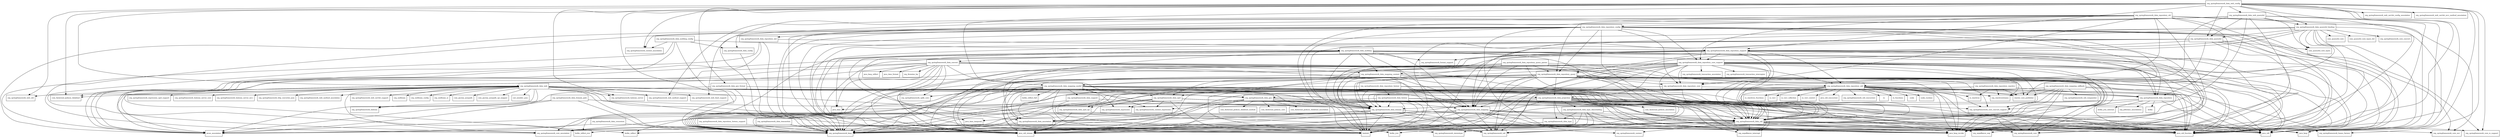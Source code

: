 digraph spring_data_commons_2_2_0_RC1_package_dependencies {
  node [shape = box, fontsize=10.0];
  org_springframework_data_annotation -> org_springframework_core_annotation;
  org_springframework_data_annotation -> org_springframework_lang;
  org_springframework_data_annotation -> org_springframework_stereotype;
  org_springframework_data_auditing -> java_lang_invoke;
  org_springframework_data_auditing -> java_time;
  org_springframework_data_auditing -> java_time_temporal;
  org_springframework_data_auditing -> java_util;
  org_springframework_data_auditing -> java_util_function;
  org_springframework_data_auditing -> java_util_stream;
  org_springframework_data_auditing -> lombok;
  org_springframework_data_auditing -> org_springframework_core;
  org_springframework_data_auditing -> org_springframework_data_annotation;
  org_springframework_data_auditing -> org_springframework_data_convert;
  org_springframework_data_auditing -> org_springframework_data_domain;
  org_springframework_data_auditing -> org_springframework_data_mapping;
  org_springframework_data_auditing -> org_springframework_data_mapping_context;
  org_springframework_data_auditing -> org_springframework_data_util;
  org_springframework_data_auditing -> org_springframework_format_support;
  org_springframework_data_auditing -> org_springframework_lang;
  org_springframework_data_auditing -> org_springframework_util;
  org_springframework_data_auditing_config -> javax_annotation;
  org_springframework_data_auditing_config -> org_springframework_context_annotation;
  org_springframework_data_auditing_config -> org_springframework_core_annotation;
  org_springframework_data_auditing_config -> org_springframework_data_auditing;
  org_springframework_data_auditing_config -> org_springframework_data_config;
  org_springframework_data_auditing_config -> org_springframework_lang;
  org_springframework_data_config -> org_springframework_lang;
  org_springframework_data_convert -> java_lang_invoke;
  org_springframework_data_convert -> java_lang_reflect;
  org_springframework_data_convert -> java_time;
  org_springframework_data_convert -> java_time_format;
  org_springframework_data_convert -> java_util;
  org_springframework_data_convert -> java_util_function;
  org_springframework_data_convert -> java_util_stream;
  org_springframework_data_convert -> javax_annotation;
  org_springframework_data_convert -> kotlin_reflect;
  org_springframework_data_convert -> kotlin_reflect_jvm;
  org_springframework_data_convert -> lombok;
  org_springframework_data_convert -> org_springframework_cglib_core;
  org_springframework_data_convert -> org_springframework_data_mapping;
  org_springframework_data_convert -> org_springframework_data_mapping_context;
  org_springframework_data_convert -> org_springframework_data_mapping_model;
  org_springframework_data_convert -> org_springframework_data_util;
  org_springframework_data_convert -> org_springframework_lang;
  org_springframework_data_convert -> org_threeten_bp;
  org_springframework_data_crossstore -> javax_annotation;
  org_springframework_data_crossstore -> org_springframework_lang;
  org_springframework_data_domain -> java_lang_invoke;
  org_springframework_data_domain -> java_time_temporal;
  org_springframework_data_domain -> java_util;
  org_springframework_data_domain -> java_util_function;
  org_springframework_data_domain -> java_util_stream;
  org_springframework_data_domain -> lombok;
  org_springframework_data_domain -> org_springframework_data_annotation;
  org_springframework_data_domain -> org_springframework_data_util;
  org_springframework_data_domain -> org_springframework_lang;
  org_springframework_data_domain_jaxb -> javax_annotation;
  org_springframework_data_domain_jaxb -> org_springframework_data_domain;
  org_springframework_data_domain_jaxb -> org_springframework_hateoas;
  org_springframework_data_domain_jaxb -> org_springframework_lang;
  org_springframework_data_geo -> com_fasterxml_jackson_annotation;
  org_springframework_data_geo -> com_fasterxml_jackson_core;
  org_springframework_data_geo -> com_fasterxml_jackson_databind_annotation;
  org_springframework_data_geo -> com_fasterxml_jackson_databind_module;
  org_springframework_data_geo -> java_lang_invoke;
  org_springframework_data_geo -> java_util;
  org_springframework_data_geo -> java_util_function;
  org_springframework_data_geo -> java_util_stream;
  org_springframework_data_geo -> lombok;
  org_springframework_data_geo -> org_springframework_data_annotation;
  org_springframework_data_geo -> org_springframework_data_domain;
  org_springframework_data_geo -> org_springframework_lang;
  org_springframework_data_geo_format -> javax_annotation;
  org_springframework_data_geo_format -> org_springframework_data_geo;
  org_springframework_data_geo_format -> org_springframework_lang;
  org_springframework_data_history -> java_lang_invoke;
  org_springframework_data_history -> java_time;
  org_springframework_data_history -> java_util;
  org_springframework_data_history -> java_util_function;
  org_springframework_data_history -> java_util_stream;
  org_springframework_data_history -> lombok;
  org_springframework_data_history -> org_springframework_data_domain;
  org_springframework_data_history -> org_springframework_data_util;
  org_springframework_data_history -> org_springframework_lang;
  org_springframework_data_mapping -> java_lang;
  org_springframework_data_mapping -> java_lang_invoke;
  org_springframework_data_mapping -> java_util;
  org_springframework_data_mapping -> java_util_function;
  org_springframework_data_mapping -> java_util_stream;
  org_springframework_data_mapping -> lombok;
  org_springframework_data_mapping -> org_springframework_core_annotation;
  org_springframework_data_mapping -> org_springframework_data_annotation;
  org_springframework_data_mapping -> org_springframework_data_util;
  org_springframework_data_mapping -> org_springframework_lang;
  org_springframework_data_mapping -> org_springframework_util;
  org_springframework_data_mapping_callback -> java_lang_invoke;
  org_springframework_data_mapping_callback -> java_util_function;
  org_springframework_data_mapping_callback -> java_util_stream;
  org_springframework_data_mapping_callback -> org_reactivestreams;
  org_springframework_data_mapping_callback -> org_springframework_beans_factory;
  org_springframework_data_mapping_callback -> org_springframework_core;
  org_springframework_data_mapping_callback -> org_springframework_lang;
  org_springframework_data_mapping_callback -> org_springframework_util;
  org_springframework_data_mapping_callback -> org_springframework_util_comparator;
  org_springframework_data_mapping_callback -> reactor_core_publisher;
  org_springframework_data_mapping_context -> java_lang_invoke;
  org_springframework_data_mapping_context -> java_util;
  org_springframework_data_mapping_context -> java_util_function;
  org_springframework_data_mapping_context -> java_util_stream;
  org_springframework_data_mapping_context -> lombok;
  org_springframework_data_mapping_context -> org_springframework_data_mapping;
  org_springframework_data_mapping_context -> org_springframework_data_mapping_model;
  org_springframework_data_mapping_context -> org_springframework_data_spel;
  org_springframework_data_mapping_context -> org_springframework_data_util;
  org_springframework_data_mapping_context -> org_springframework_lang;
  org_springframework_data_mapping_context -> org_springframework_util;
  org_springframework_data_mapping_model -> java_lang_invoke;
  org_springframework_data_mapping_model -> java_util;
  org_springframework_data_mapping_model -> java_util_function;
  org_springframework_data_mapping_model -> java_util_stream;
  org_springframework_data_mapping_model -> kotlin_jvm;
  org_springframework_data_mapping_model -> kotlin_reflect;
  org_springframework_data_mapping_model -> kotlin_reflect_full;
  org_springframework_data_mapping_model -> kotlin_reflect_jvm;
  org_springframework_data_mapping_model -> lombok;
  org_springframework_data_mapping_model -> org_springframework_cglib_core;
  org_springframework_data_mapping_model -> org_springframework_context_expression;
  org_springframework_data_mapping_model -> org_springframework_core;
  org_springframework_data_mapping_model -> org_springframework_core_annotation;
  org_springframework_data_mapping_model -> org_springframework_data_annotation;
  org_springframework_data_mapping_model -> org_springframework_data_domain;
  org_springframework_data_mapping_model -> org_springframework_data_mapping;
  org_springframework_data_mapping_model -> org_springframework_data_spel;
  org_springframework_data_mapping_model -> org_springframework_data_support;
  org_springframework_data_mapping_model -> org_springframework_data_util;
  org_springframework_data_mapping_model -> org_springframework_expression;
  org_springframework_data_mapping_model -> org_springframework_lang;
  org_springframework_data_mapping_model -> org_springframework_util;
  org_springframework_data_projection -> com_fasterxml_jackson_annotation;
  org_springframework_data_projection -> java_lang;
  org_springframework_data_projection -> java_lang_invoke;
  org_springframework_data_projection -> java_util;
  org_springframework_data_projection -> java_util_function;
  org_springframework_data_projection -> java_util_stream;
  org_springframework_data_projection -> javax_annotation;
  org_springframework_data_projection -> lombok;
  org_springframework_data_projection -> org_aopalliance_aop;
  org_springframework_data_projection -> org_aopalliance_intercept;
  org_springframework_data_projection -> org_springframework_context_expression;
  org_springframework_data_projection -> org_springframework_core_convert_support;
  org_springframework_data_projection -> org_springframework_data_type;
  org_springframework_data_projection -> org_springframework_data_type_classreading;
  org_springframework_data_projection -> org_springframework_data_util;
  org_springframework_data_projection -> org_springframework_expression;
  org_springframework_data_projection -> org_springframework_lang;
  org_springframework_data_projection -> org_springframework_util;
  org_springframework_data_querydsl -> com_querydsl_core_types;
  org_springframework_data_querydsl -> java_lang_invoke;
  org_springframework_data_querydsl -> java_util;
  org_springframework_data_querydsl -> java_util_function;
  org_springframework_data_querydsl -> java_util_stream;
  org_springframework_data_querydsl -> lombok;
  org_springframework_data_querydsl -> org_springframework_data_domain;
  org_springframework_data_querydsl -> org_springframework_data_repository_support;
  org_springframework_data_querydsl -> org_springframework_lang;
  org_springframework_data_querydsl -> reactor_core_publisher;
  org_springframework_data_querydsl_binding -> com_querydsl_core;
  org_springframework_data_querydsl_binding -> com_querydsl_core_types;
  org_springframework_data_querydsl_binding -> com_querydsl_core_types_dsl;
  org_springframework_data_querydsl_binding -> java_lang;
  org_springframework_data_querydsl_binding -> java_lang_invoke;
  org_springframework_data_querydsl_binding -> java_util;
  org_springframework_data_querydsl_binding -> java_util_function;
  org_springframework_data_querydsl_binding -> lombok;
  org_springframework_data_querydsl_binding -> org_springframework_core_convert;
  org_springframework_data_querydsl_binding -> org_springframework_data_mapping;
  org_springframework_data_querydsl_binding -> org_springframework_data_querydsl;
  org_springframework_data_querydsl_binding -> org_springframework_data_repository_support;
  org_springframework_data_querydsl_binding -> org_springframework_data_util;
  org_springframework_data_querydsl_binding -> org_springframework_lang;
  org_springframework_data_querydsl_binding -> org_springframework_util;
  org_springframework_data_repository -> java_util;
  org_springframework_data_repository -> kotlin;
  org_springframework_data_repository -> kotlin_jvm_internal;
  org_springframework_data_repository -> org_jetbrains_annotations;
  org_springframework_data_repository -> org_springframework_data_domain;
  org_springframework_data_repository -> org_springframework_lang;
  org_springframework_data_repository -> org_springframework_stereotype;
  org_springframework_data_repository_cdi -> java_lang_invoke;
  org_springframework_data_repository_cdi -> java_util;
  org_springframework_data_repository_cdi -> java_util_function;
  org_springframework_data_repository_cdi -> java_util_stream;
  org_springframework_data_repository_cdi -> lombok;
  org_springframework_data_repository_cdi -> org_springframework_core_env;
  org_springframework_data_repository_cdi -> org_springframework_data_repository;
  org_springframework_data_repository_cdi -> org_springframework_data_repository_config;
  org_springframework_data_repository_cdi -> org_springframework_data_repository_core;
  org_springframework_data_repository_cdi -> org_springframework_data_repository_core_support;
  org_springframework_data_repository_cdi -> org_springframework_data_repository_query;
  org_springframework_data_repository_cdi -> org_springframework_data_util;
  org_springframework_data_repository_cdi -> org_springframework_lang;
  org_springframework_data_repository_config -> java_lang_invoke;
  org_springframework_data_repository_config -> java_util;
  org_springframework_data_repository_config -> java_util_function;
  org_springframework_data_repository_config -> java_util_stream;
  org_springframework_data_repository_config -> javax_annotation;
  org_springframework_data_repository_config -> lombok;
  org_springframework_data_repository_config -> org_springframework_context;
  org_springframework_data_repository_config -> org_springframework_context_annotation;
  org_springframework_data_repository_config -> org_springframework_core_annotation;
  org_springframework_data_repository_config -> org_springframework_core_env;
  org_springframework_data_repository_config -> org_springframework_core_io_support;
  org_springframework_data_repository_config -> org_springframework_data_config;
  org_springframework_data_repository_config -> org_springframework_data_repository;
  org_springframework_data_repository_config -> org_springframework_data_repository_core;
  org_springframework_data_repository_config -> org_springframework_data_repository_core_support;
  org_springframework_data_repository_config -> org_springframework_data_repository_init;
  org_springframework_data_repository_config -> org_springframework_data_repository_query;
  org_springframework_data_repository_config -> org_springframework_data_repository_util;
  org_springframework_data_repository_config -> org_springframework_data_util;
  org_springframework_data_repository_config -> org_springframework_lang;
  org_springframework_data_repository_core -> java_util;
  org_springframework_data_repository_core -> org_springframework_data_util;
  org_springframework_data_repository_core -> org_springframework_lang;
  org_springframework_data_repository_core_support -> java_lang;
  org_springframework_data_repository_core_support -> java_lang_invoke;
  org_springframework_data_repository_core_support -> java_util;
  org_springframework_data_repository_core_support -> java_util_function;
  org_springframework_data_repository_core_support -> java_util_stream;
  org_springframework_data_repository_core_support -> javax_annotation;
  org_springframework_data_repository_core_support -> lombok;
  org_springframework_data_repository_core_support -> org_aopalliance_aop;
  org_springframework_data_repository_core_support -> org_aopalliance_intercept;
  org_springframework_data_repository_core_support -> org_reactivestreams;
  org_springframework_data_repository_core_support -> org_springframework_core;
  org_springframework_data_repository_core_support -> org_springframework_core_convert_support;
  org_springframework_data_repository_core_support -> org_springframework_data_annotation;
  org_springframework_data_repository_core_support -> org_springframework_data_domain;
  org_springframework_data_repository_core_support -> org_springframework_data_mapping;
  org_springframework_data_repository_core_support -> org_springframework_data_mapping_context;
  org_springframework_data_repository_core_support -> org_springframework_data_projection;
  org_springframework_data_repository_core_support -> org_springframework_data_repository;
  org_springframework_data_repository_core_support -> org_springframework_data_repository_core;
  org_springframework_data_repository_core_support -> org_springframework_data_repository_query;
  org_springframework_data_repository_core_support -> org_springframework_data_repository_util;
  org_springframework_data_repository_core_support -> org_springframework_data_util;
  org_springframework_data_repository_core_support -> org_springframework_lang;
  org_springframework_data_repository_core_support -> org_springframework_transaction_annotation;
  org_springframework_data_repository_core_support -> org_springframework_transaction_interceptor;
  org_springframework_data_repository_core_support -> org_springframework_util;
  org_springframework_data_repository_history -> java_util;
  org_springframework_data_repository_history -> org_springframework_data_domain;
  org_springframework_data_repository_history -> org_springframework_data_history;
  org_springframework_data_repository_history -> org_springframework_data_repository;
  org_springframework_data_repository_history -> org_springframework_lang;
  org_springframework_data_repository_history_support -> org_springframework_lang;
  org_springframework_data_repository_init -> com_fasterxml_jackson_databind;
  org_springframework_data_repository_init -> javax_annotation;
  org_springframework_data_repository_init -> org_springframework_data_repository_support;
  org_springframework_data_repository_init -> org_springframework_lang;
  org_springframework_data_repository_query -> java_lang_invoke;
  org_springframework_data_repository_query -> java_util;
  org_springframework_data_repository_query -> java_util_function;
  org_springframework_data_repository_query -> java_util_stream;
  org_springframework_data_repository_query -> javax_annotation;
  org_springframework_data_repository_query -> lombok;
  org_springframework_data_repository_query -> org_aopalliance_intercept;
  org_springframework_data_repository_query -> org_springframework_core;
  org_springframework_data_repository_query -> org_springframework_core_convert_support;
  org_springframework_data_repository_query -> org_springframework_data_domain;
  org_springframework_data_repository_query -> org_springframework_data_mapping;
  org_springframework_data_repository_query -> org_springframework_data_mapping_model;
  org_springframework_data_repository_query -> org_springframework_data_projection;
  org_springframework_data_repository_query -> org_springframework_data_repository_core;
  org_springframework_data_repository_query -> org_springframework_data_repository_util;
  org_springframework_data_repository_query -> org_springframework_data_spel;
  org_springframework_data_repository_query -> org_springframework_data_spel_spi;
  org_springframework_data_repository_query -> org_springframework_data_util;
  org_springframework_data_repository_query -> org_springframework_lang;
  org_springframework_data_repository_query -> org_springframework_util;
  org_springframework_data_repository_query -> reactor_core_publisher;
  org_springframework_data_repository_query_parser -> java_lang_invoke;
  org_springframework_data_repository_query_parser -> java_util;
  org_springframework_data_repository_query_parser -> java_util_function;
  org_springframework_data_repository_query_parser -> java_util_stream;
  org_springframework_data_repository_query_parser -> lombok;
  org_springframework_data_repository_query_parser -> org_springframework_data_domain;
  org_springframework_data_repository_query_parser -> org_springframework_data_mapping;
  org_springframework_data_repository_query_parser -> org_springframework_data_repository_query;
  org_springframework_data_repository_query_parser -> org_springframework_data_util;
  org_springframework_data_repository_query_parser -> org_springframework_lang;
  org_springframework_data_repository_reactive -> io_reactivex;
  org_springframework_data_repository_reactive -> org_reactivestreams;
  org_springframework_data_repository_reactive -> org_springframework_data_domain;
  org_springframework_data_repository_reactive -> org_springframework_data_repository;
  org_springframework_data_repository_reactive -> org_springframework_lang;
  org_springframework_data_repository_reactive -> reactor_core_publisher;
  org_springframework_data_repository_support -> java_lang_invoke;
  org_springframework_data_repository_support -> java_util;
  org_springframework_data_repository_support -> java_util_function;
  org_springframework_data_repository_support -> java_util_stream;
  org_springframework_data_repository_support -> javax_annotation;
  org_springframework_data_repository_support -> lombok;
  org_springframework_data_repository_support -> org_springframework_core;
  org_springframework_data_repository_support -> org_springframework_data_domain;
  org_springframework_data_repository_support -> org_springframework_data_mapping;
  org_springframework_data_repository_support -> org_springframework_data_repository;
  org_springframework_data_repository_support -> org_springframework_data_repository_core;
  org_springframework_data_repository_support -> org_springframework_data_repository_core_support;
  org_springframework_data_repository_support -> org_springframework_data_repository_query;
  org_springframework_data_repository_support -> org_springframework_data_repository_util;
  org_springframework_data_repository_support -> org_springframework_data_util;
  org_springframework_data_repository_support -> org_springframework_format_support;
  org_springframework_data_repository_support -> org_springframework_lang;
  org_springframework_data_repository_util -> io_reactivex;
  org_springframework_data_repository_util -> io_reactivex_functions;
  org_springframework_data_repository_util -> io_vavr;
  org_springframework_data_repository_util -> io_vavr_collection;
  org_springframework_data_repository_util -> io_vavr_control;
  org_springframework_data_repository_util -> java_lang_invoke;
  org_springframework_data_repository_util -> java_util;
  org_springframework_data_repository_util -> java_util_concurrent;
  org_springframework_data_repository_util -> java_util_function;
  org_springframework_data_repository_util -> java_util_stream;
  org_springframework_data_repository_util -> javax_annotation;
  org_springframework_data_repository_util -> lombok;
  org_springframework_data_repository_util -> org_reactivestreams;
  org_springframework_data_repository_util -> org_springframework_core;
  org_springframework_data_repository_util -> org_springframework_core_convert_support;
  org_springframework_data_repository_util -> org_springframework_data_domain;
  org_springframework_data_repository_util -> org_springframework_data_geo;
  org_springframework_data_repository_util -> org_springframework_data_repository;
  org_springframework_data_repository_util -> org_springframework_data_util;
  org_springframework_data_repository_util -> org_springframework_lang;
  org_springframework_data_repository_util -> org_springframework_util_concurrent;
  org_springframework_data_repository_util -> reactor_core_publisher;
  org_springframework_data_repository_util -> rx;
  org_springframework_data_repository_util -> rx_functions;
  org_springframework_data_repository_util -> scala;
  org_springframework_data_repository_util -> scala_runtime;
  org_springframework_data_spel -> java_lang_invoke;
  org_springframework_data_spel -> java_util;
  org_springframework_data_spel -> java_util_function;
  org_springframework_data_spel -> java_util_stream;
  org_springframework_data_spel -> lombok;
  org_springframework_data_spel -> org_springframework_context_expression;
  org_springframework_data_spel -> org_springframework_data_spel_spi;
  org_springframework_data_spel -> org_springframework_data_util;
  org_springframework_data_spel -> org_springframework_expression;
  org_springframework_data_spel -> org_springframework_lang;
  org_springframework_data_spel_spi -> org_springframework_data_util;
  org_springframework_data_spel_spi -> org_springframework_lang;
  org_springframework_data_support -> lombok;
  org_springframework_data_support -> org_springframework_data_domain;
  org_springframework_data_support -> org_springframework_lang;
  org_springframework_data_transaction -> org_springframework_lang;
  org_springframework_data_type -> org_springframework_lang;
  org_springframework_data_type_classreading -> java_lang_invoke;
  org_springframework_data_type_classreading -> java_util_function;
  org_springframework_data_type_classreading -> java_util_stream;
  org_springframework_data_type_classreading -> lombok;
  org_springframework_data_type_classreading -> org_springframework_data_type;
  org_springframework_data_type_classreading -> org_springframework_data_util;
  org_springframework_data_type_classreading -> org_springframework_lang;
  org_springframework_data_util -> java_lang;
  org_springframework_data_util -> java_lang_invoke;
  org_springframework_data_util -> java_util;
  org_springframework_data_util -> java_util_function;
  org_springframework_data_util -> java_util_stream;
  org_springframework_data_util -> javax_annotation;
  org_springframework_data_util -> kotlin_jvm;
  org_springframework_data_util -> kotlin_reflect;
  org_springframework_data_util -> kotlin_reflect_jvm;
  org_springframework_data_util -> lombok;
  org_springframework_data_util -> org_aopalliance_aop;
  org_springframework_data_util -> org_aopalliance_intercept;
  org_springframework_data_util -> org_springframework_beans_factory;
  org_springframework_data_util -> org_springframework_context;
  org_springframework_data_util -> org_springframework_core;
  org_springframework_data_util -> org_springframework_core_annotation;
  org_springframework_data_util -> org_springframework_core_env;
  org_springframework_data_util -> org_springframework_core_io_support;
  org_springframework_data_util -> org_springframework_lang;
  org_springframework_data_util -> org_springframework_util;
  org_springframework_data_web -> com_fasterxml_jackson_databind;
  org_springframework_data_web -> com_jayway_jsonpath;
  org_springframework_data_web -> com_jayway_jsonpath_spi_mapper;
  org_springframework_data_web -> java_lang_invoke;
  org_springframework_data_web -> java_util;
  org_springframework_data_web -> java_util_function;
  org_springframework_data_web -> java_util_stream;
  org_springframework_data_web -> javax_annotation;
  org_springframework_data_web -> lombok;
  org_springframework_data_web -> net_minidev_json;
  org_springframework_data_web -> org_aopalliance_intercept;
  org_springframework_data_web -> org_springframework_core;
  org_springframework_data_web -> org_springframework_core_annotation;
  org_springframework_data_web -> org_springframework_data_domain;
  org_springframework_data_web -> org_springframework_data_mapping;
  org_springframework_data_web -> org_springframework_data_projection;
  org_springframework_data_web -> org_springframework_data_util;
  org_springframework_data_web -> org_springframework_expression_spel_support;
  org_springframework_data_web -> org_springframework_hateoas;
  org_springframework_data_web -> org_springframework_hateoas_server;
  org_springframework_data_web -> org_springframework_hateoas_server_core;
  org_springframework_data_web -> org_springframework_hateoas_server_mvc;
  org_springframework_data_web -> org_springframework_http_converter_json;
  org_springframework_data_web -> org_springframework_lang;
  org_springframework_data_web -> org_springframework_util;
  org_springframework_data_web -> org_springframework_web_bind_support;
  org_springframework_data_web -> org_springframework_web_method_annotation;
  org_springframework_data_web -> org_springframework_web_method_support;
  org_springframework_data_web -> org_springframework_web_servlet_support;
  org_springframework_data_web -> org_springframework_web_util;
  org_springframework_data_web -> org_xmlbeam;
  org_springframework_data_web -> org_xmlbeam_config;
  org_springframework_data_web -> org_xmlbeam_io;
  org_springframework_data_web_config -> com_fasterxml_jackson_databind;
  org_springframework_data_web_config -> java_lang;
  org_springframework_data_web_config -> java_lang_invoke;
  org_springframework_data_web_config -> java_util;
  org_springframework_data_web_config -> java_util_function;
  org_springframework_data_web_config -> org_springframework_beans_factory;
  org_springframework_data_web_config -> org_springframework_context_annotation;
  org_springframework_data_web_config -> org_springframework_core_io_support;
  org_springframework_data_web_config -> org_springframework_data_geo;
  org_springframework_data_web_config -> org_springframework_data_geo_format;
  org_springframework_data_web_config -> org_springframework_data_querydsl;
  org_springframework_data_web_config -> org_springframework_data_querydsl_binding;
  org_springframework_data_web_config -> org_springframework_data_repository_support;
  org_springframework_data_web_config -> org_springframework_data_web;
  org_springframework_data_web_config -> org_springframework_data_web_querydsl;
  org_springframework_data_web_config -> org_springframework_hateoas_server;
  org_springframework_data_web_config -> org_springframework_lang;
  org_springframework_data_web_config -> org_springframework_web_servlet_config_annotation;
  org_springframework_data_web_config -> org_springframework_web_servlet_mvc_method_annotation;
  org_springframework_data_web_config -> org_springframework_web_util;
  org_springframework_data_web_querydsl -> com_querydsl_core_types;
  org_springframework_data_web_querydsl -> java_lang_invoke;
  org_springframework_data_web_querydsl -> java_util;
  org_springframework_data_web_querydsl -> java_util_function;
  org_springframework_data_web_querydsl -> org_springframework_core_convert_support;
  org_springframework_data_web_querydsl -> org_springframework_data_querydsl;
  org_springframework_data_web_querydsl -> org_springframework_data_querydsl_binding;
  org_springframework_data_web_querydsl -> org_springframework_data_util;
  org_springframework_data_web_querydsl -> org_springframework_lang;
  org_springframework_data_web_querydsl -> org_springframework_web_bind_support;
  org_springframework_data_web_querydsl -> org_springframework_web_method_support;
}
